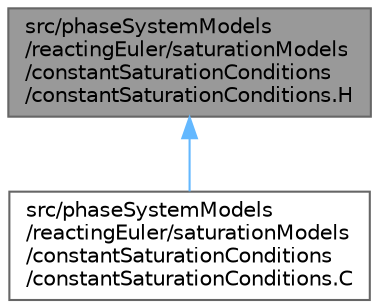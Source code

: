 digraph "src/phaseSystemModels/reactingEuler/saturationModels/constantSaturationConditions/constantSaturationConditions.H"
{
 // LATEX_PDF_SIZE
  bgcolor="transparent";
  edge [fontname=Helvetica,fontsize=10,labelfontname=Helvetica,labelfontsize=10];
  node [fontname=Helvetica,fontsize=10,shape=box,height=0.2,width=0.4];
  Node1 [id="Node000001",label="src/phaseSystemModels\l/reactingEuler/saturationModels\l/constantSaturationConditions\l/constantSaturationConditions.H",height=0.2,width=0.4,color="gray40", fillcolor="grey60", style="filled", fontcolor="black",tooltip=" "];
  Node1 -> Node2 [id="edge1_Node000001_Node000002",dir="back",color="steelblue1",style="solid",tooltip=" "];
  Node2 [id="Node000002",label="src/phaseSystemModels\l/reactingEuler/saturationModels\l/constantSaturationConditions\l/constantSaturationConditions.C",height=0.2,width=0.4,color="grey40", fillcolor="white", style="filled",URL="$constantSaturationConditions_8C.html",tooltip=" "];
}
